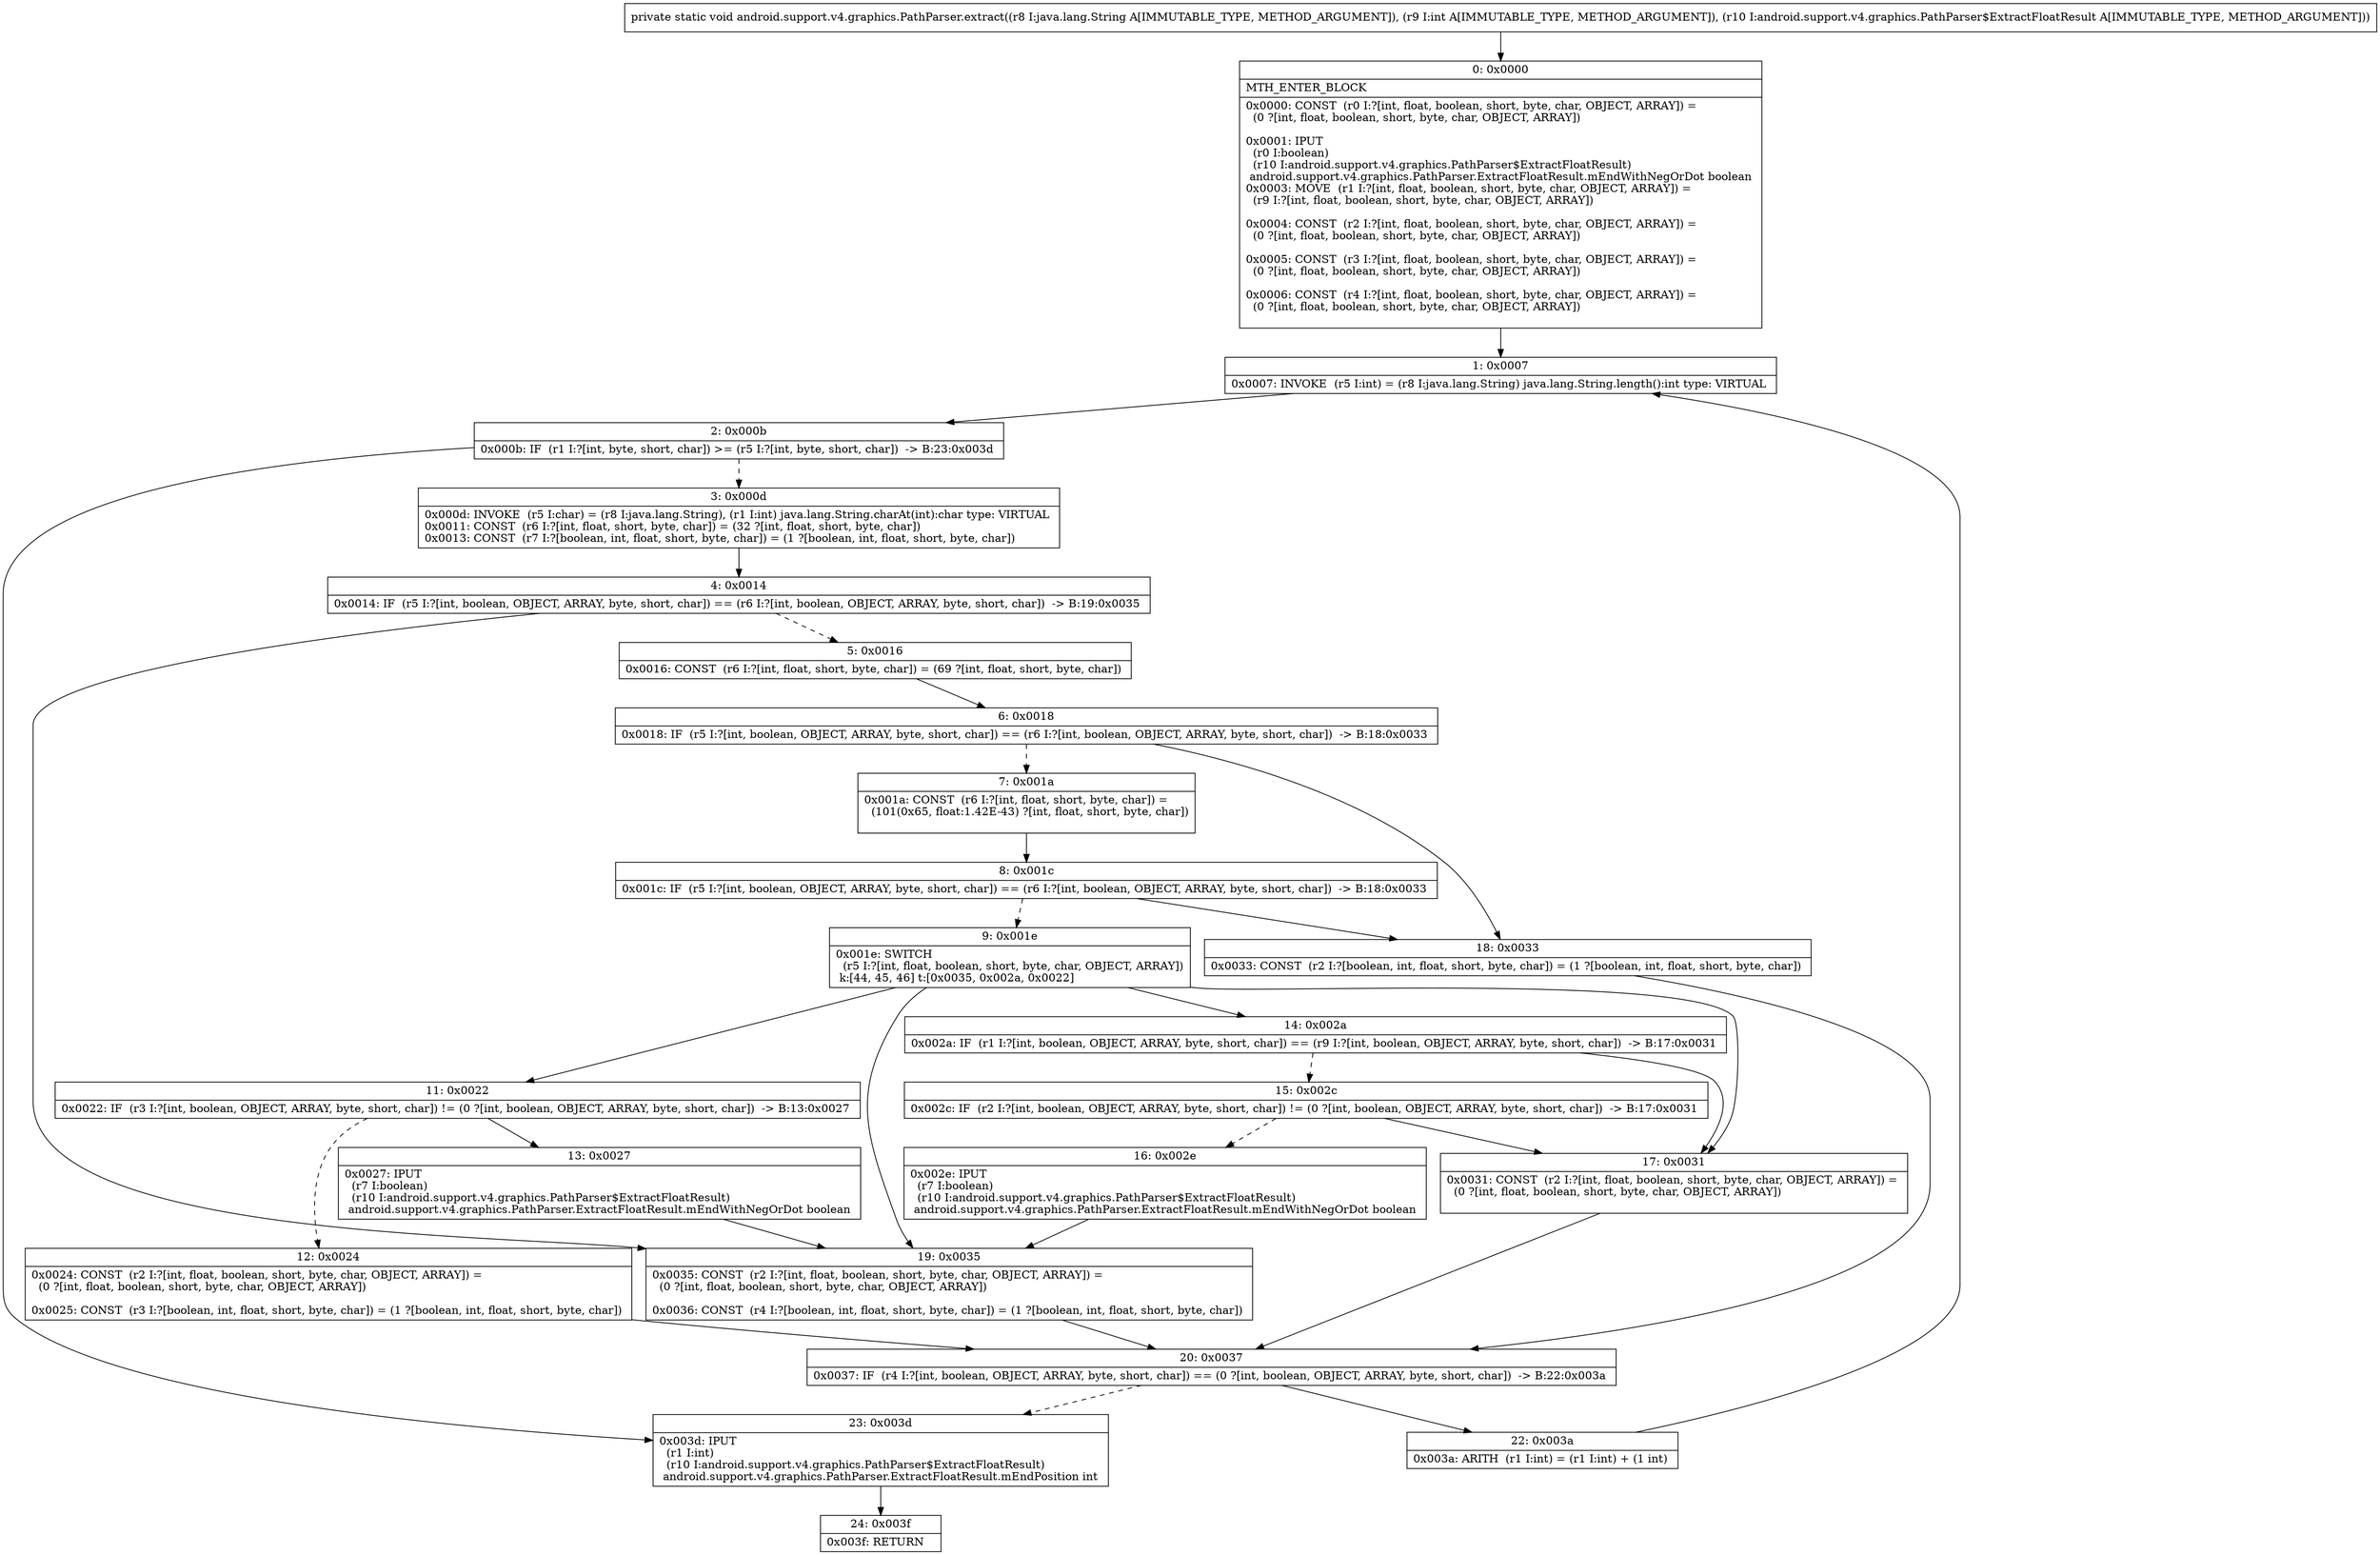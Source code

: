 digraph "CFG forandroid.support.v4.graphics.PathParser.extract(Ljava\/lang\/String;ILandroid\/support\/v4\/graphics\/PathParser$ExtractFloatResult;)V" {
Node_0 [shape=record,label="{0\:\ 0x0000|MTH_ENTER_BLOCK\l|0x0000: CONST  (r0 I:?[int, float, boolean, short, byte, char, OBJECT, ARRAY]) = \l  (0 ?[int, float, boolean, short, byte, char, OBJECT, ARRAY])\l \l0x0001: IPUT  \l  (r0 I:boolean)\l  (r10 I:android.support.v4.graphics.PathParser$ExtractFloatResult)\l android.support.v4.graphics.PathParser.ExtractFloatResult.mEndWithNegOrDot boolean \l0x0003: MOVE  (r1 I:?[int, float, boolean, short, byte, char, OBJECT, ARRAY]) = \l  (r9 I:?[int, float, boolean, short, byte, char, OBJECT, ARRAY])\l \l0x0004: CONST  (r2 I:?[int, float, boolean, short, byte, char, OBJECT, ARRAY]) = \l  (0 ?[int, float, boolean, short, byte, char, OBJECT, ARRAY])\l \l0x0005: CONST  (r3 I:?[int, float, boolean, short, byte, char, OBJECT, ARRAY]) = \l  (0 ?[int, float, boolean, short, byte, char, OBJECT, ARRAY])\l \l0x0006: CONST  (r4 I:?[int, float, boolean, short, byte, char, OBJECT, ARRAY]) = \l  (0 ?[int, float, boolean, short, byte, char, OBJECT, ARRAY])\l \l}"];
Node_1 [shape=record,label="{1\:\ 0x0007|0x0007: INVOKE  (r5 I:int) = (r8 I:java.lang.String) java.lang.String.length():int type: VIRTUAL \l}"];
Node_2 [shape=record,label="{2\:\ 0x000b|0x000b: IF  (r1 I:?[int, byte, short, char]) \>= (r5 I:?[int, byte, short, char])  \-\> B:23:0x003d \l}"];
Node_3 [shape=record,label="{3\:\ 0x000d|0x000d: INVOKE  (r5 I:char) = (r8 I:java.lang.String), (r1 I:int) java.lang.String.charAt(int):char type: VIRTUAL \l0x0011: CONST  (r6 I:?[int, float, short, byte, char]) = (32 ?[int, float, short, byte, char]) \l0x0013: CONST  (r7 I:?[boolean, int, float, short, byte, char]) = (1 ?[boolean, int, float, short, byte, char]) \l}"];
Node_4 [shape=record,label="{4\:\ 0x0014|0x0014: IF  (r5 I:?[int, boolean, OBJECT, ARRAY, byte, short, char]) == (r6 I:?[int, boolean, OBJECT, ARRAY, byte, short, char])  \-\> B:19:0x0035 \l}"];
Node_5 [shape=record,label="{5\:\ 0x0016|0x0016: CONST  (r6 I:?[int, float, short, byte, char]) = (69 ?[int, float, short, byte, char]) \l}"];
Node_6 [shape=record,label="{6\:\ 0x0018|0x0018: IF  (r5 I:?[int, boolean, OBJECT, ARRAY, byte, short, char]) == (r6 I:?[int, boolean, OBJECT, ARRAY, byte, short, char])  \-\> B:18:0x0033 \l}"];
Node_7 [shape=record,label="{7\:\ 0x001a|0x001a: CONST  (r6 I:?[int, float, short, byte, char]) = \l  (101(0x65, float:1.42E\-43) ?[int, float, short, byte, char])\l \l}"];
Node_8 [shape=record,label="{8\:\ 0x001c|0x001c: IF  (r5 I:?[int, boolean, OBJECT, ARRAY, byte, short, char]) == (r6 I:?[int, boolean, OBJECT, ARRAY, byte, short, char])  \-\> B:18:0x0033 \l}"];
Node_9 [shape=record,label="{9\:\ 0x001e|0x001e: SWITCH  \l  (r5 I:?[int, float, boolean, short, byte, char, OBJECT, ARRAY])\l k:[44, 45, 46] t:[0x0035, 0x002a, 0x0022] \l}"];
Node_11 [shape=record,label="{11\:\ 0x0022|0x0022: IF  (r3 I:?[int, boolean, OBJECT, ARRAY, byte, short, char]) != (0 ?[int, boolean, OBJECT, ARRAY, byte, short, char])  \-\> B:13:0x0027 \l}"];
Node_12 [shape=record,label="{12\:\ 0x0024|0x0024: CONST  (r2 I:?[int, float, boolean, short, byte, char, OBJECT, ARRAY]) = \l  (0 ?[int, float, boolean, short, byte, char, OBJECT, ARRAY])\l \l0x0025: CONST  (r3 I:?[boolean, int, float, short, byte, char]) = (1 ?[boolean, int, float, short, byte, char]) \l}"];
Node_13 [shape=record,label="{13\:\ 0x0027|0x0027: IPUT  \l  (r7 I:boolean)\l  (r10 I:android.support.v4.graphics.PathParser$ExtractFloatResult)\l android.support.v4.graphics.PathParser.ExtractFloatResult.mEndWithNegOrDot boolean \l}"];
Node_14 [shape=record,label="{14\:\ 0x002a|0x002a: IF  (r1 I:?[int, boolean, OBJECT, ARRAY, byte, short, char]) == (r9 I:?[int, boolean, OBJECT, ARRAY, byte, short, char])  \-\> B:17:0x0031 \l}"];
Node_15 [shape=record,label="{15\:\ 0x002c|0x002c: IF  (r2 I:?[int, boolean, OBJECT, ARRAY, byte, short, char]) != (0 ?[int, boolean, OBJECT, ARRAY, byte, short, char])  \-\> B:17:0x0031 \l}"];
Node_16 [shape=record,label="{16\:\ 0x002e|0x002e: IPUT  \l  (r7 I:boolean)\l  (r10 I:android.support.v4.graphics.PathParser$ExtractFloatResult)\l android.support.v4.graphics.PathParser.ExtractFloatResult.mEndWithNegOrDot boolean \l}"];
Node_17 [shape=record,label="{17\:\ 0x0031|0x0031: CONST  (r2 I:?[int, float, boolean, short, byte, char, OBJECT, ARRAY]) = \l  (0 ?[int, float, boolean, short, byte, char, OBJECT, ARRAY])\l \l}"];
Node_18 [shape=record,label="{18\:\ 0x0033|0x0033: CONST  (r2 I:?[boolean, int, float, short, byte, char]) = (1 ?[boolean, int, float, short, byte, char]) \l}"];
Node_19 [shape=record,label="{19\:\ 0x0035|0x0035: CONST  (r2 I:?[int, float, boolean, short, byte, char, OBJECT, ARRAY]) = \l  (0 ?[int, float, boolean, short, byte, char, OBJECT, ARRAY])\l \l0x0036: CONST  (r4 I:?[boolean, int, float, short, byte, char]) = (1 ?[boolean, int, float, short, byte, char]) \l}"];
Node_20 [shape=record,label="{20\:\ 0x0037|0x0037: IF  (r4 I:?[int, boolean, OBJECT, ARRAY, byte, short, char]) == (0 ?[int, boolean, OBJECT, ARRAY, byte, short, char])  \-\> B:22:0x003a \l}"];
Node_22 [shape=record,label="{22\:\ 0x003a|0x003a: ARITH  (r1 I:int) = (r1 I:int) + (1 int) \l}"];
Node_23 [shape=record,label="{23\:\ 0x003d|0x003d: IPUT  \l  (r1 I:int)\l  (r10 I:android.support.v4.graphics.PathParser$ExtractFloatResult)\l android.support.v4.graphics.PathParser.ExtractFloatResult.mEndPosition int \l}"];
Node_24 [shape=record,label="{24\:\ 0x003f|0x003f: RETURN   \l}"];
MethodNode[shape=record,label="{private static void android.support.v4.graphics.PathParser.extract((r8 I:java.lang.String A[IMMUTABLE_TYPE, METHOD_ARGUMENT]), (r9 I:int A[IMMUTABLE_TYPE, METHOD_ARGUMENT]), (r10 I:android.support.v4.graphics.PathParser$ExtractFloatResult A[IMMUTABLE_TYPE, METHOD_ARGUMENT])) }"];
MethodNode -> Node_0;
Node_0 -> Node_1;
Node_1 -> Node_2;
Node_2 -> Node_3[style=dashed];
Node_2 -> Node_23;
Node_3 -> Node_4;
Node_4 -> Node_5[style=dashed];
Node_4 -> Node_19;
Node_5 -> Node_6;
Node_6 -> Node_7[style=dashed];
Node_6 -> Node_18;
Node_7 -> Node_8;
Node_8 -> Node_9[style=dashed];
Node_8 -> Node_18;
Node_9 -> Node_11;
Node_9 -> Node_14;
Node_9 -> Node_19;
Node_9 -> Node_17;
Node_11 -> Node_12[style=dashed];
Node_11 -> Node_13;
Node_12 -> Node_20;
Node_13 -> Node_19;
Node_14 -> Node_15[style=dashed];
Node_14 -> Node_17;
Node_15 -> Node_16[style=dashed];
Node_15 -> Node_17;
Node_16 -> Node_19;
Node_17 -> Node_20;
Node_18 -> Node_20;
Node_19 -> Node_20;
Node_20 -> Node_22;
Node_20 -> Node_23[style=dashed];
Node_22 -> Node_1;
Node_23 -> Node_24;
}

